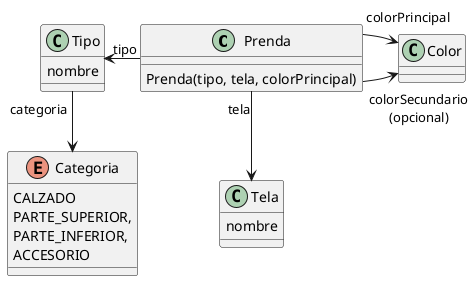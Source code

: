 @startuml iteracion-1

class Prenda {
  Prenda(tipo, tela, colorPrincipal)
}

Prenda "tipo" -left-> Tipo
Prenda "tela" --> Tela
Prenda "colorSecundario\n(opcional)" -right-> Color
Prenda "colorPrincipal" -right-> Color

class Tela {
  nombre
}

class Color {
}

class Tipo {
  nombre
}

Tipo "categoria" --> Categoria

enum Categoria {
  CALZADO
  PARTE_SUPERIOR,
  PARTE_INFERIOR,
  ACCESORIO
}

@enduml
